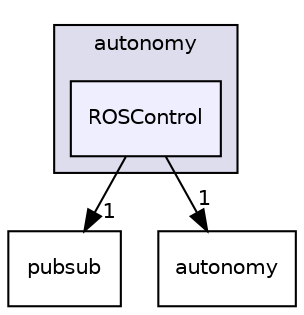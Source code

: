digraph "/root/scrimmage/scrimmage/include/scrimmage/plugins/autonomy/ROSControl" {
  compound=true
  node [ fontsize="10", fontname="Helvetica"];
  edge [ labelfontsize="10", labelfontname="Helvetica"];
  subgraph clusterdir_5aacfe0deb1b51de3b8a4437197fbda8 {
    graph [ bgcolor="#ddddee", pencolor="black", label="autonomy" fontname="Helvetica", fontsize="10", URL="dir_5aacfe0deb1b51de3b8a4437197fbda8.html"]
  dir_b639ea7873a0280720439ad8ea0165c6 [shape=box, label="ROSControl", style="filled", fillcolor="#eeeeff", pencolor="black", URL="dir_b639ea7873a0280720439ad8ea0165c6.html"];
  }
  dir_8f25491911d3a3415d21158b3a48c0c1 [shape=box label="pubsub" URL="dir_8f25491911d3a3415d21158b3a48c0c1.html"];
  dir_b3bb4020ef55165afbb203d4dc0e2378 [shape=box label="autonomy" URL="dir_b3bb4020ef55165afbb203d4dc0e2378.html"];
  dir_b639ea7873a0280720439ad8ea0165c6->dir_8f25491911d3a3415d21158b3a48c0c1 [headlabel="1", labeldistance=1.5 headhref="dir_000048_000149.html"];
  dir_b639ea7873a0280720439ad8ea0165c6->dir_b3bb4020ef55165afbb203d4dc0e2378 [headlabel="1", labeldistance=1.5 headhref="dir_000048_000006.html"];
}
